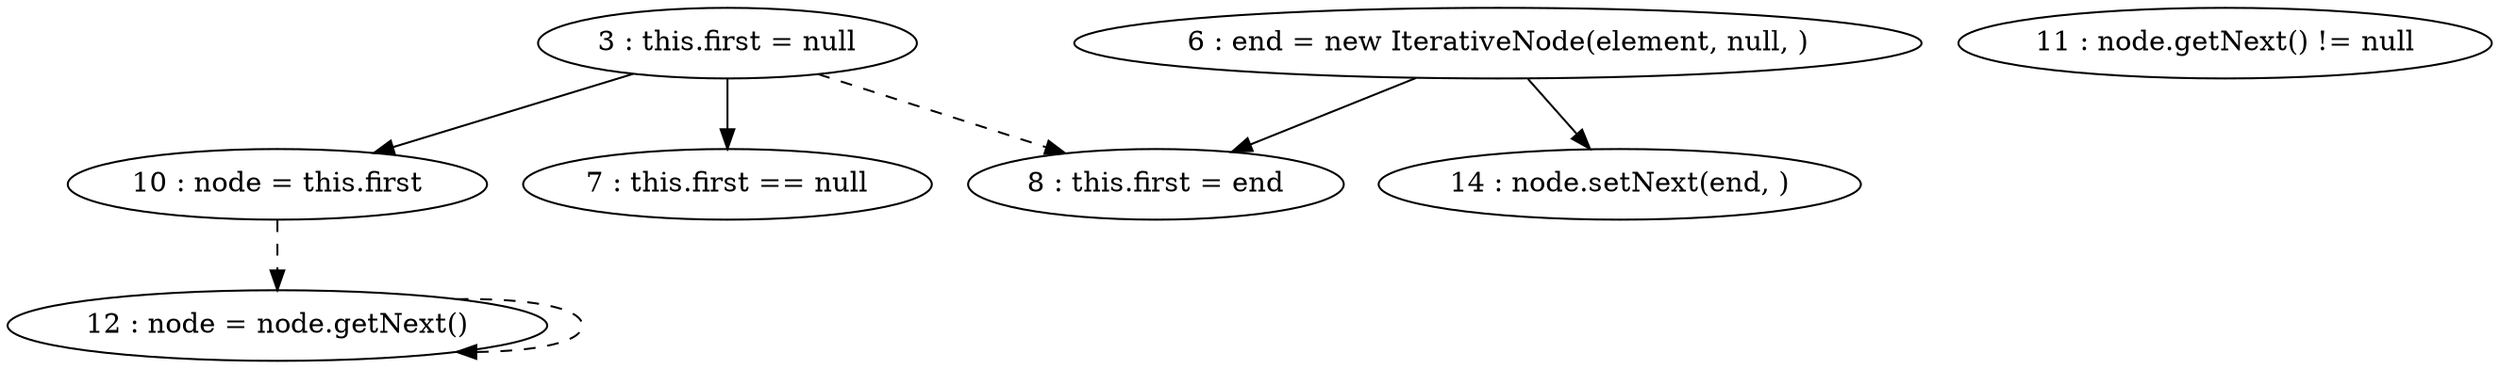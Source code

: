 digraph G {
"3 : this.first = null"
"3 : this.first = null" -> "10 : node = this.first"
"3 : this.first = null" -> "7 : this.first == null"
"3 : this.first = null" -> "8 : this.first = end" [style=dashed]
"6 : end = new IterativeNode(element, null, )"
"6 : end = new IterativeNode(element, null, )" -> "14 : node.setNext(end, )"
"6 : end = new IterativeNode(element, null, )" -> "8 : this.first = end"
"7 : this.first == null"
"8 : this.first = end"
"10 : node = this.first"
"10 : node = this.first" -> "12 : node = node.getNext()" [style=dashed]
"11 : node.getNext() != null"
"12 : node = node.getNext()"
"12 : node = node.getNext()" -> "12 : node = node.getNext()" [style=dashed]
"11 : node.getNext() != null"
"14 : node.setNext(end, )"
}
